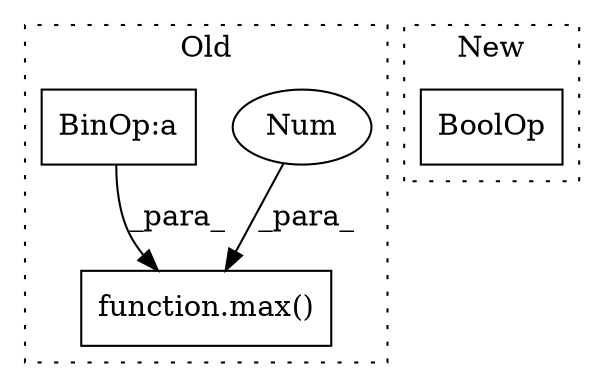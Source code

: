 digraph G {
subgraph cluster0 {
1 [label="function.max()" a="75" s="2719,2742" l="4,1" shape="box"];
3 [label="Num" a="76" s="2741" l="1" shape="ellipse"];
4 [label="BinOp:a" a="82" s="2730" l="3" shape="box"];
label = "Old";
style="dotted";
}
subgraph cluster1 {
2 [label="BoolOp" a="72" s="2725" l="54" shape="box"];
label = "New";
style="dotted";
}
3 -> 1 [label="_para_"];
4 -> 1 [label="_para_"];
}